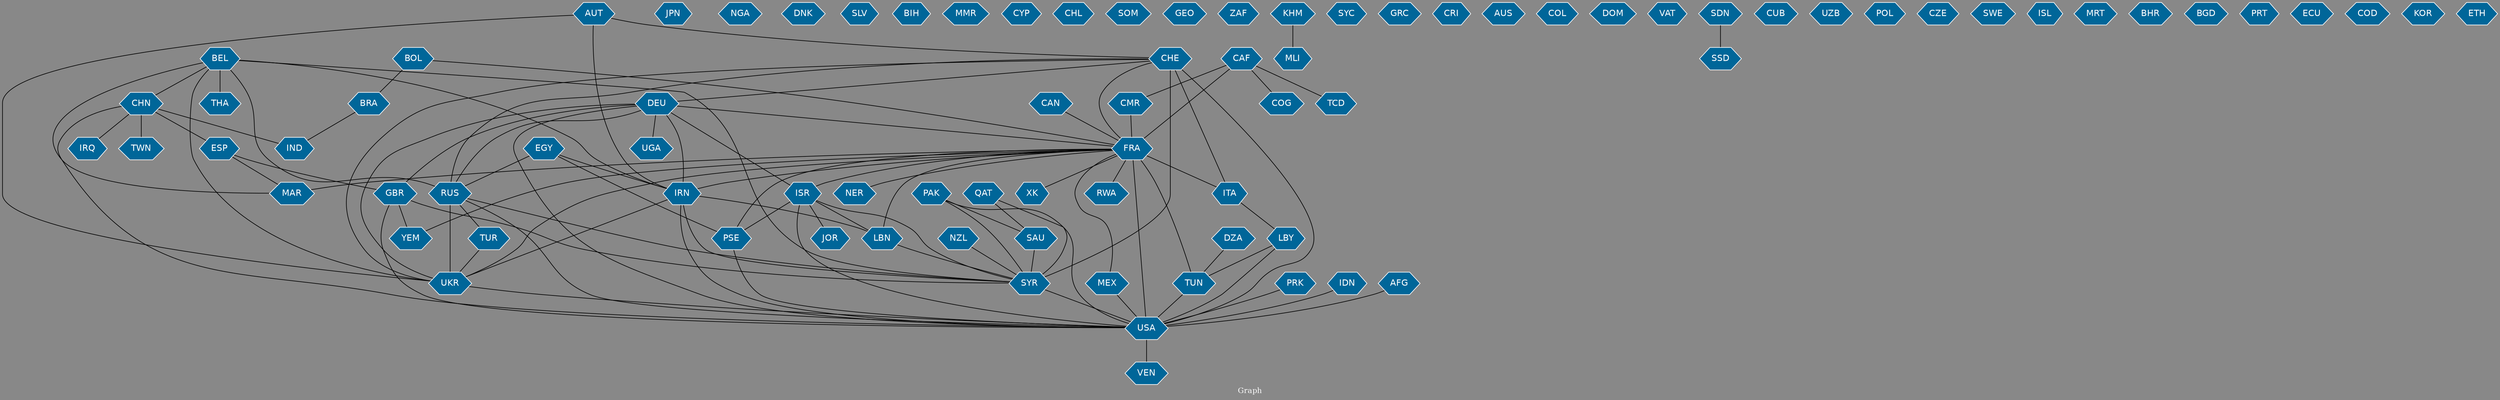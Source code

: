 // Countries together in item graph
graph {
	graph [bgcolor="#888888" fontcolor=white fontsize=12 label="Graph" outputorder=edgesfirst overlap=prism]
	node [color=white fillcolor="#006699" fontcolor=white fontname=Helvetica shape=hexagon style=filled]
	edge [arrowhead=open color=black fontcolor=white fontname=Courier fontsize=12]
		ISR [label=ISR]
		PSE [label=PSE]
		SYR [label=SYR]
		RUS [label=RUS]
		TUR [label=TUR]
		UKR [label=UKR]
		LBY [label=LBY]
		TUN [label=TUN]
		IRN [label=IRN]
		LBN [label=LBN]
		USA [label=USA]
		THA [label=THA]
		ESP [label=ESP]
		IRQ [label=IRQ]
		PRK [label=PRK]
		JPN [label=JPN]
		CHE [label=CHE]
		DZA [label=DZA]
		GBR [label=GBR]
		NGA [label=NGA]
		FRA [label=FRA]
		MAR [label=MAR]
		CAF [label=CAF]
		CMR [label=CMR]
		CHN [label=CHN]
		BEL [label=BEL]
		ITA [label=ITA]
		DNK [label=DNK]
		EGY [label=EGY]
		UGA [label=UGA]
		DEU [label=DEU]
		IND [label=IND]
		SLV [label=SLV]
		BRA [label=BRA]
		VEN [label=VEN]
		IDN [label=IDN]
		BIH [label=BIH]
		AUT [label=AUT]
		MMR [label=MMR]
		NZL [label=NZL]
		RWA [label=RWA]
		CAN [label=CAN]
		CYP [label=CYP]
		CHL [label=CHL]
		BOL [label=BOL]
		SOM [label=SOM]
		PAK [label=PAK]
		GEO [label=GEO]
		ZAF [label=ZAF]
		MLI [label=MLI]
		SYC [label=SYC]
		COG [label=COG]
		GRC [label=GRC]
		CRI [label=CRI]
		AFG [label=AFG]
		YEM [label=YEM]
		TCD [label=TCD]
		QAT [label=QAT]
		AUS [label=AUS]
		COL [label=COL]
		NER [label=NER]
		MEX [label=MEX]
		SAU [label=SAU]
		DOM [label=DOM]
		VAT [label=VAT]
		SDN [label=SDN]
		SSD [label=SSD]
		CUB [label=CUB]
		UZB [label=UZB]
		JOR [label=JOR]
		POL [label=POL]
		CZE [label=CZE]
		SWE [label=SWE]
		ISL [label=ISL]
		MRT [label=MRT]
		KHM [label=KHM]
		BHR [label=BHR]
		BGD [label=BGD]
		PRT [label=PRT]
		ECU [label=ECU]
		XK [label=XK]
		TWN [label=TWN]
		COD [label=COD]
		KOR [label=KOR]
		ETH [label=ETH]
			DEU -- UGA [weight=2]
			FRA -- XK [weight=1]
			CHE -- RUS [weight=1]
			FRA -- IRN [weight=3]
			CAF -- FRA [weight=18]
			CHN -- IRQ [weight=1]
			GBR -- YEM [weight=1]
			RUS -- TUR [weight=7]
			LBY -- TUN [weight=5]
			CHE -- ITA [weight=1]
			FRA -- MAR [weight=8]
			DEU -- GBR [weight=1]
			AFG -- USA [weight=3]
			IRN -- UKR [weight=1]
			CHE -- USA [weight=1]
			BEL -- MAR [weight=1]
			LBY -- USA [weight=1]
			FRA -- YEM [weight=2]
			SDN -- SSD [weight=6]
			AUT -- IRN [weight=2]
			CHN -- ESP [weight=1]
			PRK -- USA [weight=2]
			SAU -- SYR [weight=3]
			ISR -- LBN [weight=3]
			IDN -- USA [weight=1]
			DEU -- RUS [weight=2]
			CHN -- USA [weight=1]
			EGY -- PSE [weight=1]
			RUS -- SYR [weight=7]
			CHN -- IND [weight=1]
			CAF -- COG [weight=1]
			CHN -- TWN [weight=2]
			AUT -- CHE [weight=1]
			KHM -- MLI [weight=1]
			CHE -- DEU [weight=1]
			LBN -- SYR [weight=2]
			UKR -- USA [weight=9]
			PSE -- USA [weight=1]
			ISR -- USA [weight=1]
			BEL -- CHN [weight=1]
			FRA -- MEX [weight=1]
			CAF -- CMR [weight=1]
			IRN -- SYR [weight=1]
			CHE -- SYR [weight=11]
			GBR -- SYR [weight=1]
			FRA -- USA [weight=53]
			DEU -- FRA [weight=5]
			ISR -- PSE [weight=4]
			PAK -- USA [weight=1]
			BEL -- THA [weight=1]
			CMR -- FRA [weight=1]
			CAF -- TCD [weight=1]
			TUR -- UKR [weight=2]
			NZL -- SYR [weight=1]
			PAK -- SYR [weight=2]
			DEU -- IRN [weight=1]
			CAN -- FRA [weight=1]
			RUS -- UKR [weight=67]
			EGY -- IRN [weight=1]
			IRN -- USA [weight=1]
			FRA -- PSE [weight=1]
			QAT -- SAU [weight=2]
			AUT -- UKR [weight=2]
			ESP -- GBR [weight=1]
			DZA -- TUN [weight=1]
			FRA -- LBN [weight=1]
			GBR -- USA [weight=2]
			BEL -- UKR [weight=1]
			BEL -- IRN [weight=1]
			DEU -- ISR [weight=1]
			MEX -- USA [weight=1]
			SYR -- USA [weight=4]
			DEU -- UKR [weight=5]
			ISR -- JOR [weight=2]
			BOL -- BRA [weight=1]
			ITA -- LBY [weight=1]
			ISR -- SYR [weight=1]
			EGY -- RUS [weight=2]
			BOL -- FRA [weight=1]
			QAT -- SYR [weight=2]
			BEL -- SYR [weight=1]
			TUN -- USA [weight=1]
			RUS -- USA [weight=8]
			CHE -- UKR [weight=1]
			DEU -- USA [weight=2]
			BEL -- RUS [weight=1]
			USA -- VEN [weight=1]
			PAK -- SAU [weight=1]
			FRA -- ITA [weight=3]
			FRA -- NER [weight=1]
			ESP -- MAR [weight=1]
			FRA -- ISR [weight=1]
			IRN -- LBN [weight=1]
			FRA -- RWA [weight=3]
			FRA -- UKR [weight=2]
			FRA -- TUN [weight=6]
			CHE -- FRA [weight=1]
			BRA -- IND [weight=1]
}